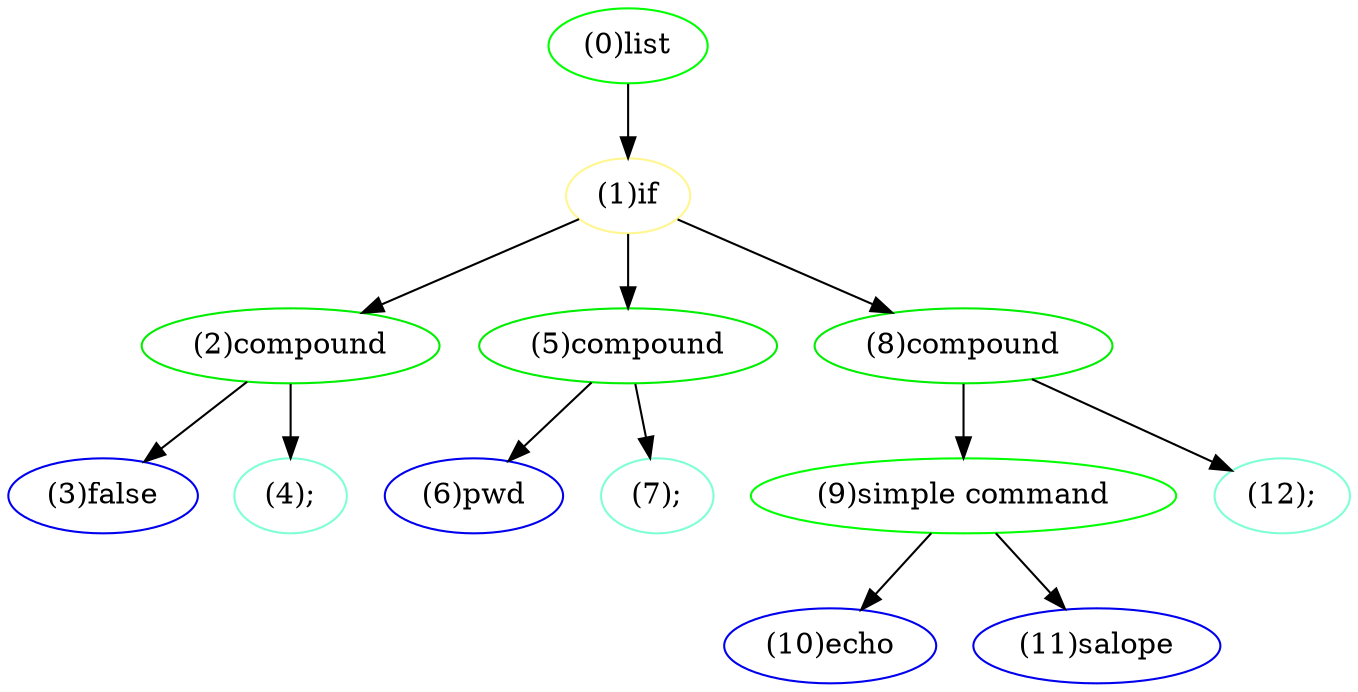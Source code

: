 digraph G {
"(0)list"[color=green]
"(1)if"[color=khaki1]
"(0)list" -> "(1)if"
"(1)if"[color=khaki1]
"(2)compound"[color=green2]
"(1)if" -> "(2)compound"
"(2)compound"[color=green2]
"(3)false"[color=blue2]
"(2)compound" -> "(3)false"
"(3)false"[color=blue2]
"(4);"[color=aquamarine]
"(2)compound" -> "(4);"
"(4);"[color=aquamarine]
"(5)compound"[color=green2]
"(1)if" -> "(5)compound"
"(5)compound"[color=green2]
"(6)pwd"[color=blue2]
"(5)compound" -> "(6)pwd"
"(6)pwd"[color=blue2]
"(7);"[color=aquamarine]
"(5)compound" -> "(7);"
"(7);"[color=aquamarine]
"(8)compound"[color=green2]
"(1)if" -> "(8)compound"
"(8)compound"[color=green2]
"(9)simple command"[color=green1]
"(8)compound" -> "(9)simple command"
"(9)simple command"[color=green1]
"(10)echo"[color=blue2]
"(9)simple command" -> "(10)echo"
"(10)echo"[color=blue2]
"(11)salope"[color=blue2]
"(9)simple command" -> "(11)salope"
"(11)salope"[color=blue2]
"(12);"[color=aquamarine]
"(8)compound" -> "(12);"
"(12);"[color=aquamarine]
}